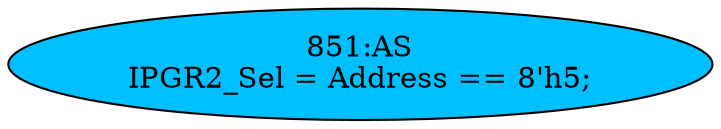 strict digraph "" {
	node [label="\N"];
	"851:AS"	 [ast="<pyverilog.vparser.ast.Assign object at 0x7fbdee0c8310>",
		def_var="['IPGR2_Sel']",
		fillcolor=deepskyblue,
		label="851:AS
IPGR2_Sel = Address == 8'h5;",
		statements="[]",
		style=filled,
		typ=Assign,
		use_var="['Address']"];
}

